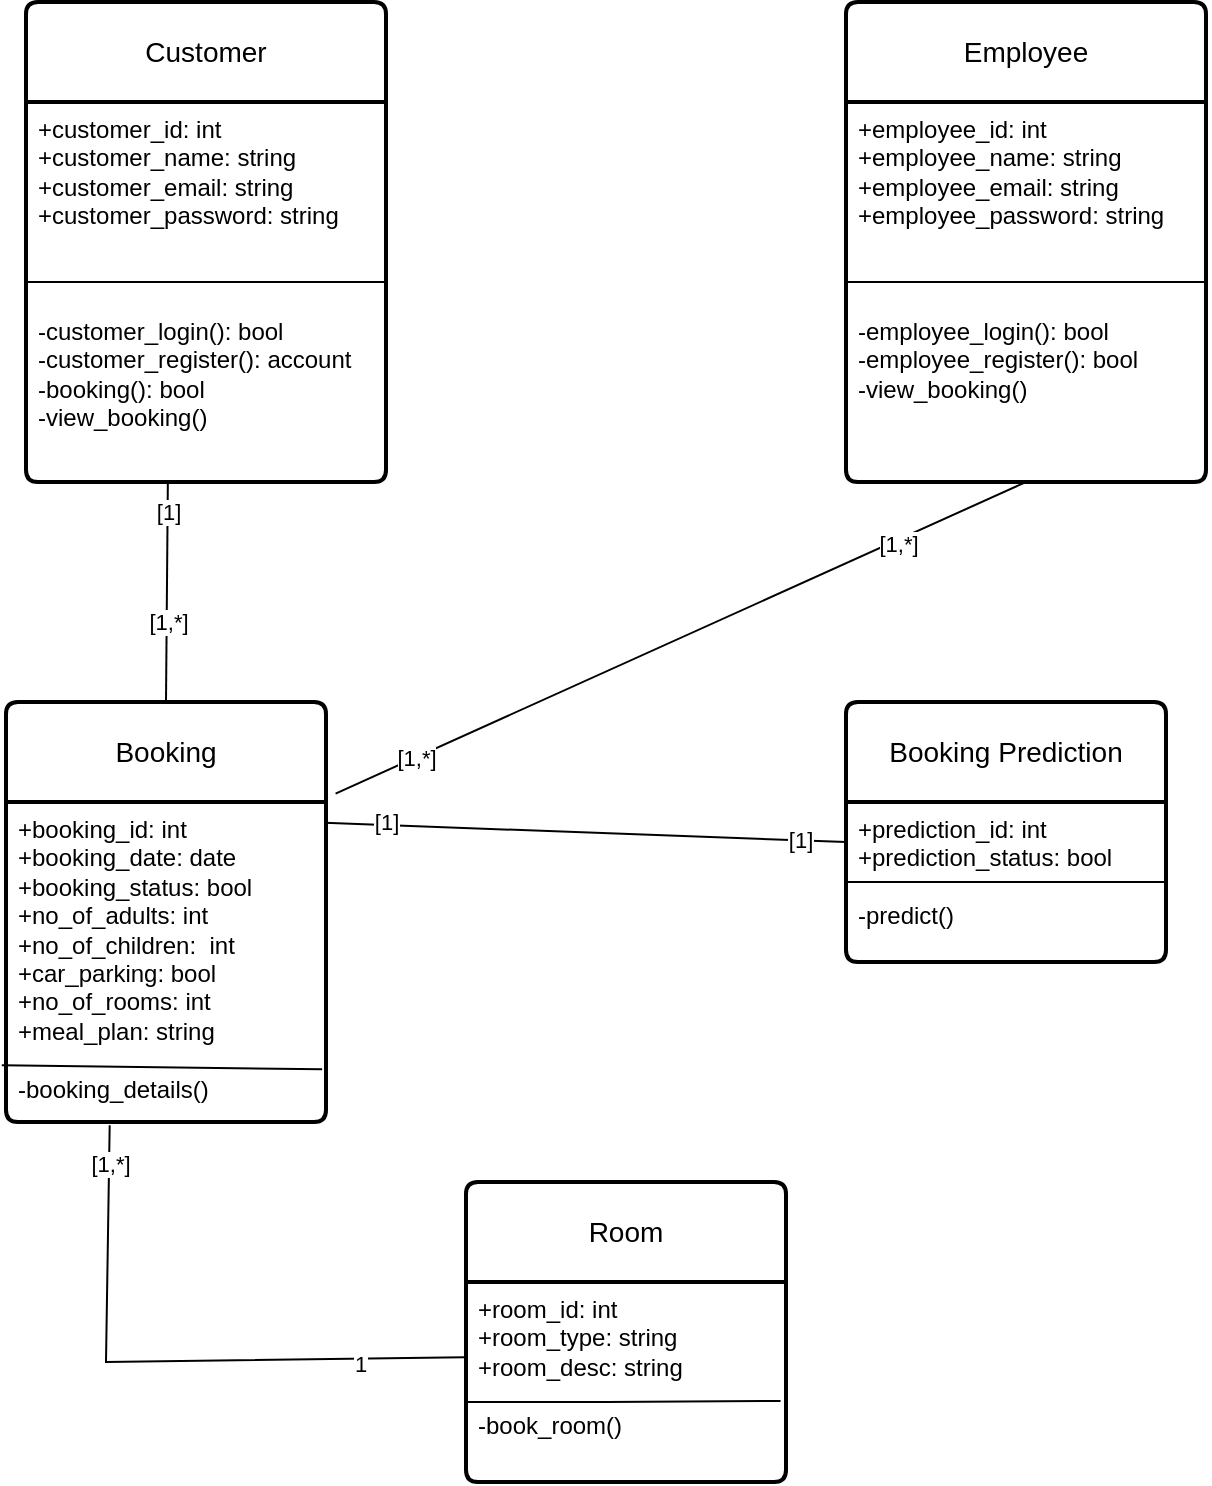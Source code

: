 <mxfile version="22.1.11" type="device">
  <diagram name="Page-1" id="NysmAriemp6gSNz7wCCk">
    <mxGraphModel dx="802" dy="903" grid="1" gridSize="10" guides="1" tooltips="1" connect="1" arrows="1" fold="1" page="1" pageScale="1" pageWidth="850" pageHeight="1100" math="0" shadow="0">
      <root>
        <mxCell id="0" />
        <mxCell id="1" parent="0" />
        <mxCell id="fBHRh41iBxn-ZlzJEReh-8" value="Customer" style="swimlane;childLayout=stackLayout;horizontal=1;startSize=50;horizontalStack=0;rounded=1;fontSize=14;fontStyle=0;strokeWidth=2;resizeParent=0;resizeLast=1;shadow=0;dashed=0;align=center;arcSize=4;whiteSpace=wrap;html=1;" vertex="1" parent="1">
          <mxGeometry x="220" y="280" width="180" height="240" as="geometry" />
        </mxCell>
        <mxCell id="fBHRh41iBxn-ZlzJEReh-11" value="" style="endArrow=none;html=1;rounded=0;" edge="1" parent="fBHRh41iBxn-ZlzJEReh-8">
          <mxGeometry relative="1" as="geometry">
            <mxPoint y="140" as="sourcePoint" />
            <mxPoint x="160" y="140" as="targetPoint" />
          </mxGeometry>
        </mxCell>
        <mxCell id="fBHRh41iBxn-ZlzJEReh-12" value="" style="endArrow=none;html=1;rounded=0;" edge="1" parent="fBHRh41iBxn-ZlzJEReh-8">
          <mxGeometry relative="1" as="geometry">
            <mxPoint x="20" y="140" as="sourcePoint" />
            <mxPoint x="180" y="140" as="targetPoint" />
          </mxGeometry>
        </mxCell>
        <mxCell id="fBHRh41iBxn-ZlzJEReh-9" value="+customer_id: int&lt;br&gt;+customer_name: string&lt;br&gt;+customer_email: string&lt;br&gt;+customer_password: string&lt;br&gt;&lt;br&gt;&lt;br&gt;&lt;br&gt;-customer_login(): bool&lt;br&gt;-customer_register(): account&lt;br&gt;-booking(): bool&lt;br&gt;-view_booking()" style="align=left;strokeColor=none;fillColor=none;spacingLeft=4;fontSize=12;verticalAlign=top;resizable=0;rotatable=0;part=1;html=1;" vertex="1" parent="fBHRh41iBxn-ZlzJEReh-8">
          <mxGeometry y="50" width="180" height="190" as="geometry" />
        </mxCell>
        <mxCell id="fBHRh41iBxn-ZlzJEReh-18" value="Booking" style="swimlane;childLayout=stackLayout;horizontal=1;startSize=50;horizontalStack=0;rounded=1;fontSize=14;fontStyle=0;strokeWidth=2;resizeParent=0;resizeLast=1;shadow=0;dashed=0;align=center;arcSize=4;whiteSpace=wrap;html=1;" vertex="1" parent="1">
          <mxGeometry x="210" y="630" width="160" height="210" as="geometry" />
        </mxCell>
        <mxCell id="fBHRh41iBxn-ZlzJEReh-19" value="+booking_id: int&lt;br&gt;+booking_date: date&lt;br&gt;+booking_status: bool&lt;br&gt;+no_of_adults: int&lt;br&gt;+no_of_children:&amp;nbsp; int&lt;br&gt;+car_parking: bool&lt;br&gt;+no_of_rooms: int&lt;br&gt;+meal_plan: string&lt;br&gt;&lt;br&gt;-booking_details()" style="align=left;strokeColor=none;fillColor=none;spacingLeft=4;fontSize=12;verticalAlign=top;resizable=0;rotatable=0;part=1;html=1;" vertex="1" parent="fBHRh41iBxn-ZlzJEReh-18">
          <mxGeometry y="50" width="160" height="160" as="geometry" />
        </mxCell>
        <mxCell id="fBHRh41iBxn-ZlzJEReh-20" value="" style="endArrow=none;html=1;rounded=0;exitX=-0.013;exitY=0.823;exitDx=0;exitDy=0;exitPerimeter=0;entryX=0.988;entryY=0.835;entryDx=0;entryDy=0;entryPerimeter=0;" edge="1" parent="fBHRh41iBxn-ZlzJEReh-18" source="fBHRh41iBxn-ZlzJEReh-19" target="fBHRh41iBxn-ZlzJEReh-19">
          <mxGeometry width="50" height="50" relative="1" as="geometry">
            <mxPoint x="-70" y="250" as="sourcePoint" />
            <mxPoint x="160" y="180" as="targetPoint" />
            <Array as="points" />
          </mxGeometry>
        </mxCell>
        <mxCell id="fBHRh41iBxn-ZlzJEReh-21" value="Booking Prediction" style="swimlane;childLayout=stackLayout;horizontal=1;startSize=50;horizontalStack=0;rounded=1;fontSize=14;fontStyle=0;strokeWidth=2;resizeParent=0;resizeLast=1;shadow=0;dashed=0;align=center;arcSize=4;whiteSpace=wrap;html=1;" vertex="1" parent="1">
          <mxGeometry x="630" y="630" width="160" height="130" as="geometry" />
        </mxCell>
        <mxCell id="fBHRh41iBxn-ZlzJEReh-22" value="+prediction_id: int&lt;br&gt;+prediction_status: bool&lt;br&gt;&lt;br&gt;-predict()" style="align=left;strokeColor=none;fillColor=none;spacingLeft=4;fontSize=12;verticalAlign=top;resizable=0;rotatable=0;part=1;html=1;" vertex="1" parent="fBHRh41iBxn-ZlzJEReh-21">
          <mxGeometry y="50" width="160" height="80" as="geometry" />
        </mxCell>
        <mxCell id="fBHRh41iBxn-ZlzJEReh-23" value="" style="endArrow=none;html=1;rounded=0;exitX=0;exitY=0.5;exitDx=0;exitDy=0;entryX=1;entryY=0.5;entryDx=0;entryDy=0;" edge="1" parent="fBHRh41iBxn-ZlzJEReh-21" source="fBHRh41iBxn-ZlzJEReh-22" target="fBHRh41iBxn-ZlzJEReh-22">
          <mxGeometry width="50" height="50" relative="1" as="geometry">
            <mxPoint x="-70" y="250" as="sourcePoint" />
            <mxPoint x="160" y="180" as="targetPoint" />
            <Array as="points">
              <mxPoint x="70" y="90" />
            </Array>
          </mxGeometry>
        </mxCell>
        <mxCell id="fBHRh41iBxn-ZlzJEReh-24" value="Employee" style="swimlane;childLayout=stackLayout;horizontal=1;startSize=50;horizontalStack=0;rounded=1;fontSize=14;fontStyle=0;strokeWidth=2;resizeParent=0;resizeLast=1;shadow=0;dashed=0;align=center;arcSize=4;whiteSpace=wrap;html=1;" vertex="1" parent="1">
          <mxGeometry x="630" y="280" width="180" height="240" as="geometry" />
        </mxCell>
        <mxCell id="fBHRh41iBxn-ZlzJEReh-25" value="" style="endArrow=none;html=1;rounded=0;" edge="1" parent="fBHRh41iBxn-ZlzJEReh-24">
          <mxGeometry relative="1" as="geometry">
            <mxPoint y="140" as="sourcePoint" />
            <mxPoint x="160" y="140" as="targetPoint" />
          </mxGeometry>
        </mxCell>
        <mxCell id="fBHRh41iBxn-ZlzJEReh-26" value="" style="endArrow=none;html=1;rounded=0;" edge="1" parent="fBHRh41iBxn-ZlzJEReh-24">
          <mxGeometry relative="1" as="geometry">
            <mxPoint x="20" y="140" as="sourcePoint" />
            <mxPoint x="180" y="140" as="targetPoint" />
          </mxGeometry>
        </mxCell>
        <mxCell id="fBHRh41iBxn-ZlzJEReh-27" value="+employee_id: int&lt;br&gt;+employee_name: string&lt;br&gt;+employee_email: string&lt;br&gt;+employee_password: string&lt;br&gt;&lt;br&gt;&lt;br&gt;&lt;br&gt;-employee_login(): bool&lt;br&gt;-employee_register(): bool&lt;br&gt;-view_booking()" style="align=left;strokeColor=none;fillColor=none;spacingLeft=4;fontSize=12;verticalAlign=top;resizable=0;rotatable=0;part=1;html=1;" vertex="1" parent="fBHRh41iBxn-ZlzJEReh-24">
          <mxGeometry y="50" width="180" height="190" as="geometry" />
        </mxCell>
        <mxCell id="fBHRh41iBxn-ZlzJEReh-31" value="" style="endArrow=none;html=1;rounded=0;entryX=0.394;entryY=1.002;entryDx=0;entryDy=0;entryPerimeter=0;exitX=0.5;exitY=0;exitDx=0;exitDy=0;" edge="1" parent="1" source="fBHRh41iBxn-ZlzJEReh-18" target="fBHRh41iBxn-ZlzJEReh-9">
          <mxGeometry width="50" height="50" relative="1" as="geometry">
            <mxPoint x="290" y="620" as="sourcePoint" />
            <mxPoint x="340" y="570" as="targetPoint" />
          </mxGeometry>
        </mxCell>
        <mxCell id="fBHRh41iBxn-ZlzJEReh-32" value="[1]" style="edgeLabel;html=1;align=center;verticalAlign=middle;resizable=0;points=[];" vertex="1" connectable="0" parent="fBHRh41iBxn-ZlzJEReh-31">
          <mxGeometry x="0.741" relative="1" as="geometry">
            <mxPoint as="offset" />
          </mxGeometry>
        </mxCell>
        <mxCell id="fBHRh41iBxn-ZlzJEReh-33" value="[1,*]" style="edgeLabel;html=1;align=center;verticalAlign=middle;resizable=0;points=[];" vertex="1" connectable="0" parent="fBHRh41iBxn-ZlzJEReh-31">
          <mxGeometry x="-0.262" relative="1" as="geometry">
            <mxPoint as="offset" />
          </mxGeometry>
        </mxCell>
        <mxCell id="fBHRh41iBxn-ZlzJEReh-34" value="" style="endArrow=none;html=1;rounded=0;exitX=0.995;exitY=0.065;exitDx=0;exitDy=0;entryX=0;entryY=0.25;entryDx=0;entryDy=0;exitPerimeter=0;" edge="1" parent="1" source="fBHRh41iBxn-ZlzJEReh-19" target="fBHRh41iBxn-ZlzJEReh-22">
          <mxGeometry width="50" height="50" relative="1" as="geometry">
            <mxPoint x="420" y="640" as="sourcePoint" />
            <mxPoint x="470" y="590" as="targetPoint" />
          </mxGeometry>
        </mxCell>
        <mxCell id="fBHRh41iBxn-ZlzJEReh-35" value="[1]" style="edgeLabel;html=1;align=center;verticalAlign=middle;resizable=0;points=[];" vertex="1" connectable="0" parent="fBHRh41iBxn-ZlzJEReh-34">
          <mxGeometry x="-0.771" y="2" relative="1" as="geometry">
            <mxPoint as="offset" />
          </mxGeometry>
        </mxCell>
        <mxCell id="fBHRh41iBxn-ZlzJEReh-36" value="[1]" style="edgeLabel;html=1;align=center;verticalAlign=middle;resizable=0;points=[];" vertex="1" connectable="0" parent="fBHRh41iBxn-ZlzJEReh-34">
          <mxGeometry x="0.824" relative="1" as="geometry">
            <mxPoint as="offset" />
          </mxGeometry>
        </mxCell>
        <mxCell id="fBHRh41iBxn-ZlzJEReh-37" value="" style="endArrow=none;html=1;rounded=0;entryX=0.5;entryY=1;entryDx=0;entryDy=0;exitX=1.03;exitY=0.218;exitDx=0;exitDy=0;exitPerimeter=0;" edge="1" parent="1" source="fBHRh41iBxn-ZlzJEReh-18" target="fBHRh41iBxn-ZlzJEReh-27">
          <mxGeometry width="50" height="50" relative="1" as="geometry">
            <mxPoint x="510" y="600" as="sourcePoint" />
            <mxPoint x="760" y="560" as="targetPoint" />
          </mxGeometry>
        </mxCell>
        <mxCell id="fBHRh41iBxn-ZlzJEReh-39" value="[1,*]" style="edgeLabel;html=1;align=center;verticalAlign=middle;resizable=0;points=[];" vertex="1" connectable="0" parent="fBHRh41iBxn-ZlzJEReh-37">
          <mxGeometry x="-0.769" relative="1" as="geometry">
            <mxPoint as="offset" />
          </mxGeometry>
        </mxCell>
        <mxCell id="fBHRh41iBxn-ZlzJEReh-40" value="[1,*]" style="edgeLabel;html=1;align=center;verticalAlign=middle;resizable=0;points=[];" vertex="1" connectable="0" parent="fBHRh41iBxn-ZlzJEReh-37">
          <mxGeometry x="0.623" y="-2" relative="1" as="geometry">
            <mxPoint as="offset" />
          </mxGeometry>
        </mxCell>
        <mxCell id="fBHRh41iBxn-ZlzJEReh-41" value="Room" style="swimlane;childLayout=stackLayout;horizontal=1;startSize=50;horizontalStack=0;rounded=1;fontSize=14;fontStyle=0;strokeWidth=2;resizeParent=0;resizeLast=1;shadow=0;dashed=0;align=center;arcSize=4;whiteSpace=wrap;html=1;" vertex="1" parent="1">
          <mxGeometry x="440" y="870" width="160" height="150" as="geometry" />
        </mxCell>
        <mxCell id="fBHRh41iBxn-ZlzJEReh-42" value="+room_id: int&lt;br&gt;+room_type: string&lt;br&gt;+room_desc: string&lt;br&gt;&lt;br&gt;-book_room()" style="align=left;strokeColor=none;fillColor=none;spacingLeft=4;fontSize=12;verticalAlign=top;resizable=0;rotatable=0;part=1;html=1;" vertex="1" parent="fBHRh41iBxn-ZlzJEReh-41">
          <mxGeometry y="50" width="160" height="100" as="geometry" />
        </mxCell>
        <mxCell id="fBHRh41iBxn-ZlzJEReh-43" value="" style="endArrow=none;html=1;rounded=0;entryX=0.983;entryY=0.595;entryDx=0;entryDy=0;entryPerimeter=0;" edge="1" parent="fBHRh41iBxn-ZlzJEReh-41" target="fBHRh41iBxn-ZlzJEReh-42">
          <mxGeometry width="50" height="50" relative="1" as="geometry">
            <mxPoint y="110" as="sourcePoint" />
            <mxPoint x="160" y="180" as="targetPoint" />
            <Array as="points">
              <mxPoint x="70" y="110" />
            </Array>
          </mxGeometry>
        </mxCell>
        <mxCell id="fBHRh41iBxn-ZlzJEReh-44" value="" style="endArrow=none;html=1;rounded=0;entryX=0.324;entryY=1.01;entryDx=0;entryDy=0;entryPerimeter=0;exitX=-0.004;exitY=0.376;exitDx=0;exitDy=0;exitPerimeter=0;" edge="1" parent="1" source="fBHRh41iBxn-ZlzJEReh-42" target="fBHRh41iBxn-ZlzJEReh-19">
          <mxGeometry width="50" height="50" relative="1" as="geometry">
            <mxPoint x="260" y="1000" as="sourcePoint" />
            <mxPoint x="310" y="950" as="targetPoint" />
            <Array as="points">
              <mxPoint x="260" y="960" />
            </Array>
          </mxGeometry>
        </mxCell>
        <mxCell id="fBHRh41iBxn-ZlzJEReh-45" value="1" style="edgeLabel;html=1;align=center;verticalAlign=middle;resizable=0;points=[];" vertex="1" connectable="0" parent="fBHRh41iBxn-ZlzJEReh-44">
          <mxGeometry x="-0.647" y="2" relative="1" as="geometry">
            <mxPoint as="offset" />
          </mxGeometry>
        </mxCell>
        <mxCell id="fBHRh41iBxn-ZlzJEReh-46" value="[1,*]" style="edgeLabel;html=1;align=center;verticalAlign=middle;resizable=0;points=[];" vertex="1" connectable="0" parent="fBHRh41iBxn-ZlzJEReh-44">
          <mxGeometry x="0.873" relative="1" as="geometry">
            <mxPoint as="offset" />
          </mxGeometry>
        </mxCell>
      </root>
    </mxGraphModel>
  </diagram>
</mxfile>
